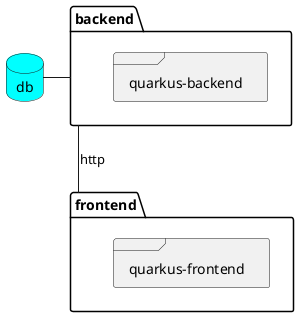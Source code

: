 @startuml

skinparam linetype polyline
skinparam databaseBackgroundColor Aqua

package backend{
    frame "quarkus-backend"
}

package frontend{
    frame "quarkus-frontend"
}

'package TeacherFrontend{
'
'    frame "angular"
'}

database db{
}

db -r- backend
backend -d- frontend : http
'TeacherFrontend -- backend : http

@enduml
